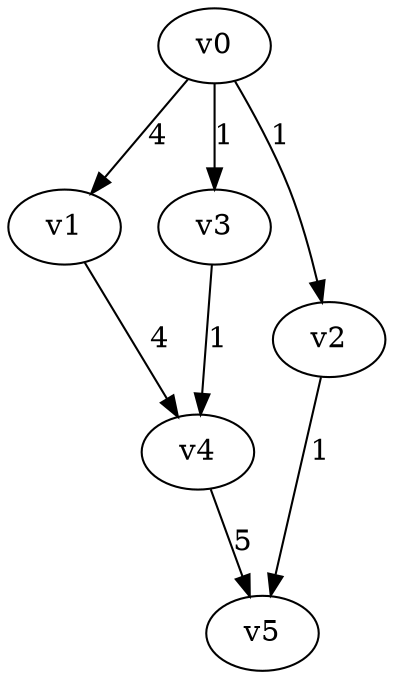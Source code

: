 digraph dg6_mf {
v0 -> v1 [label = "4"];
v0 -> v2 [label = "1"];
v0 -> v3 [label = "1"];
v1 -> v4 [label = "4"];
v2 -> v5 [label = "1"];
v3 -> v4 [label = "1"];
v4 -> v5 [label = "5"];
} 
// vertices = 6
// edges = 7
// max flow = 6
// runtime = 0.0 sec
// memory = 1.0 MB
